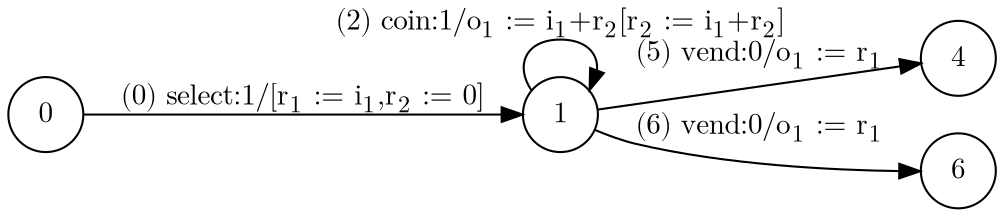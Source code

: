 digraph EFSM{
  graph [rankdir="LR", fontname="Latin Modern Math"];
  node [color="black", fillcolor="white", shape="circle", style="filled", fontname="Latin Modern Math"];
  edge [fontname="Latin Modern Math"];
  0->1[label=<(0) select:1/&#91;r<sub>1</sub> := i<sub>1</sub>,r<sub>2</sub> := 0&#93;>]
  1->1[label=<(2) coin:1/o<sub>1</sub> := i<sub>1</sub>+r<sub>2</sub>&#91;r<sub>2</sub> := i<sub>1</sub>+r<sub>2</sub>&#93;>]
  1->4[label=<(5) vend:0/o<sub>1</sub> := r<sub>1</sub>>]
  1->6[label=<(6) vend:0/o<sub>1</sub> := r<sub>1</sub>>]
}
